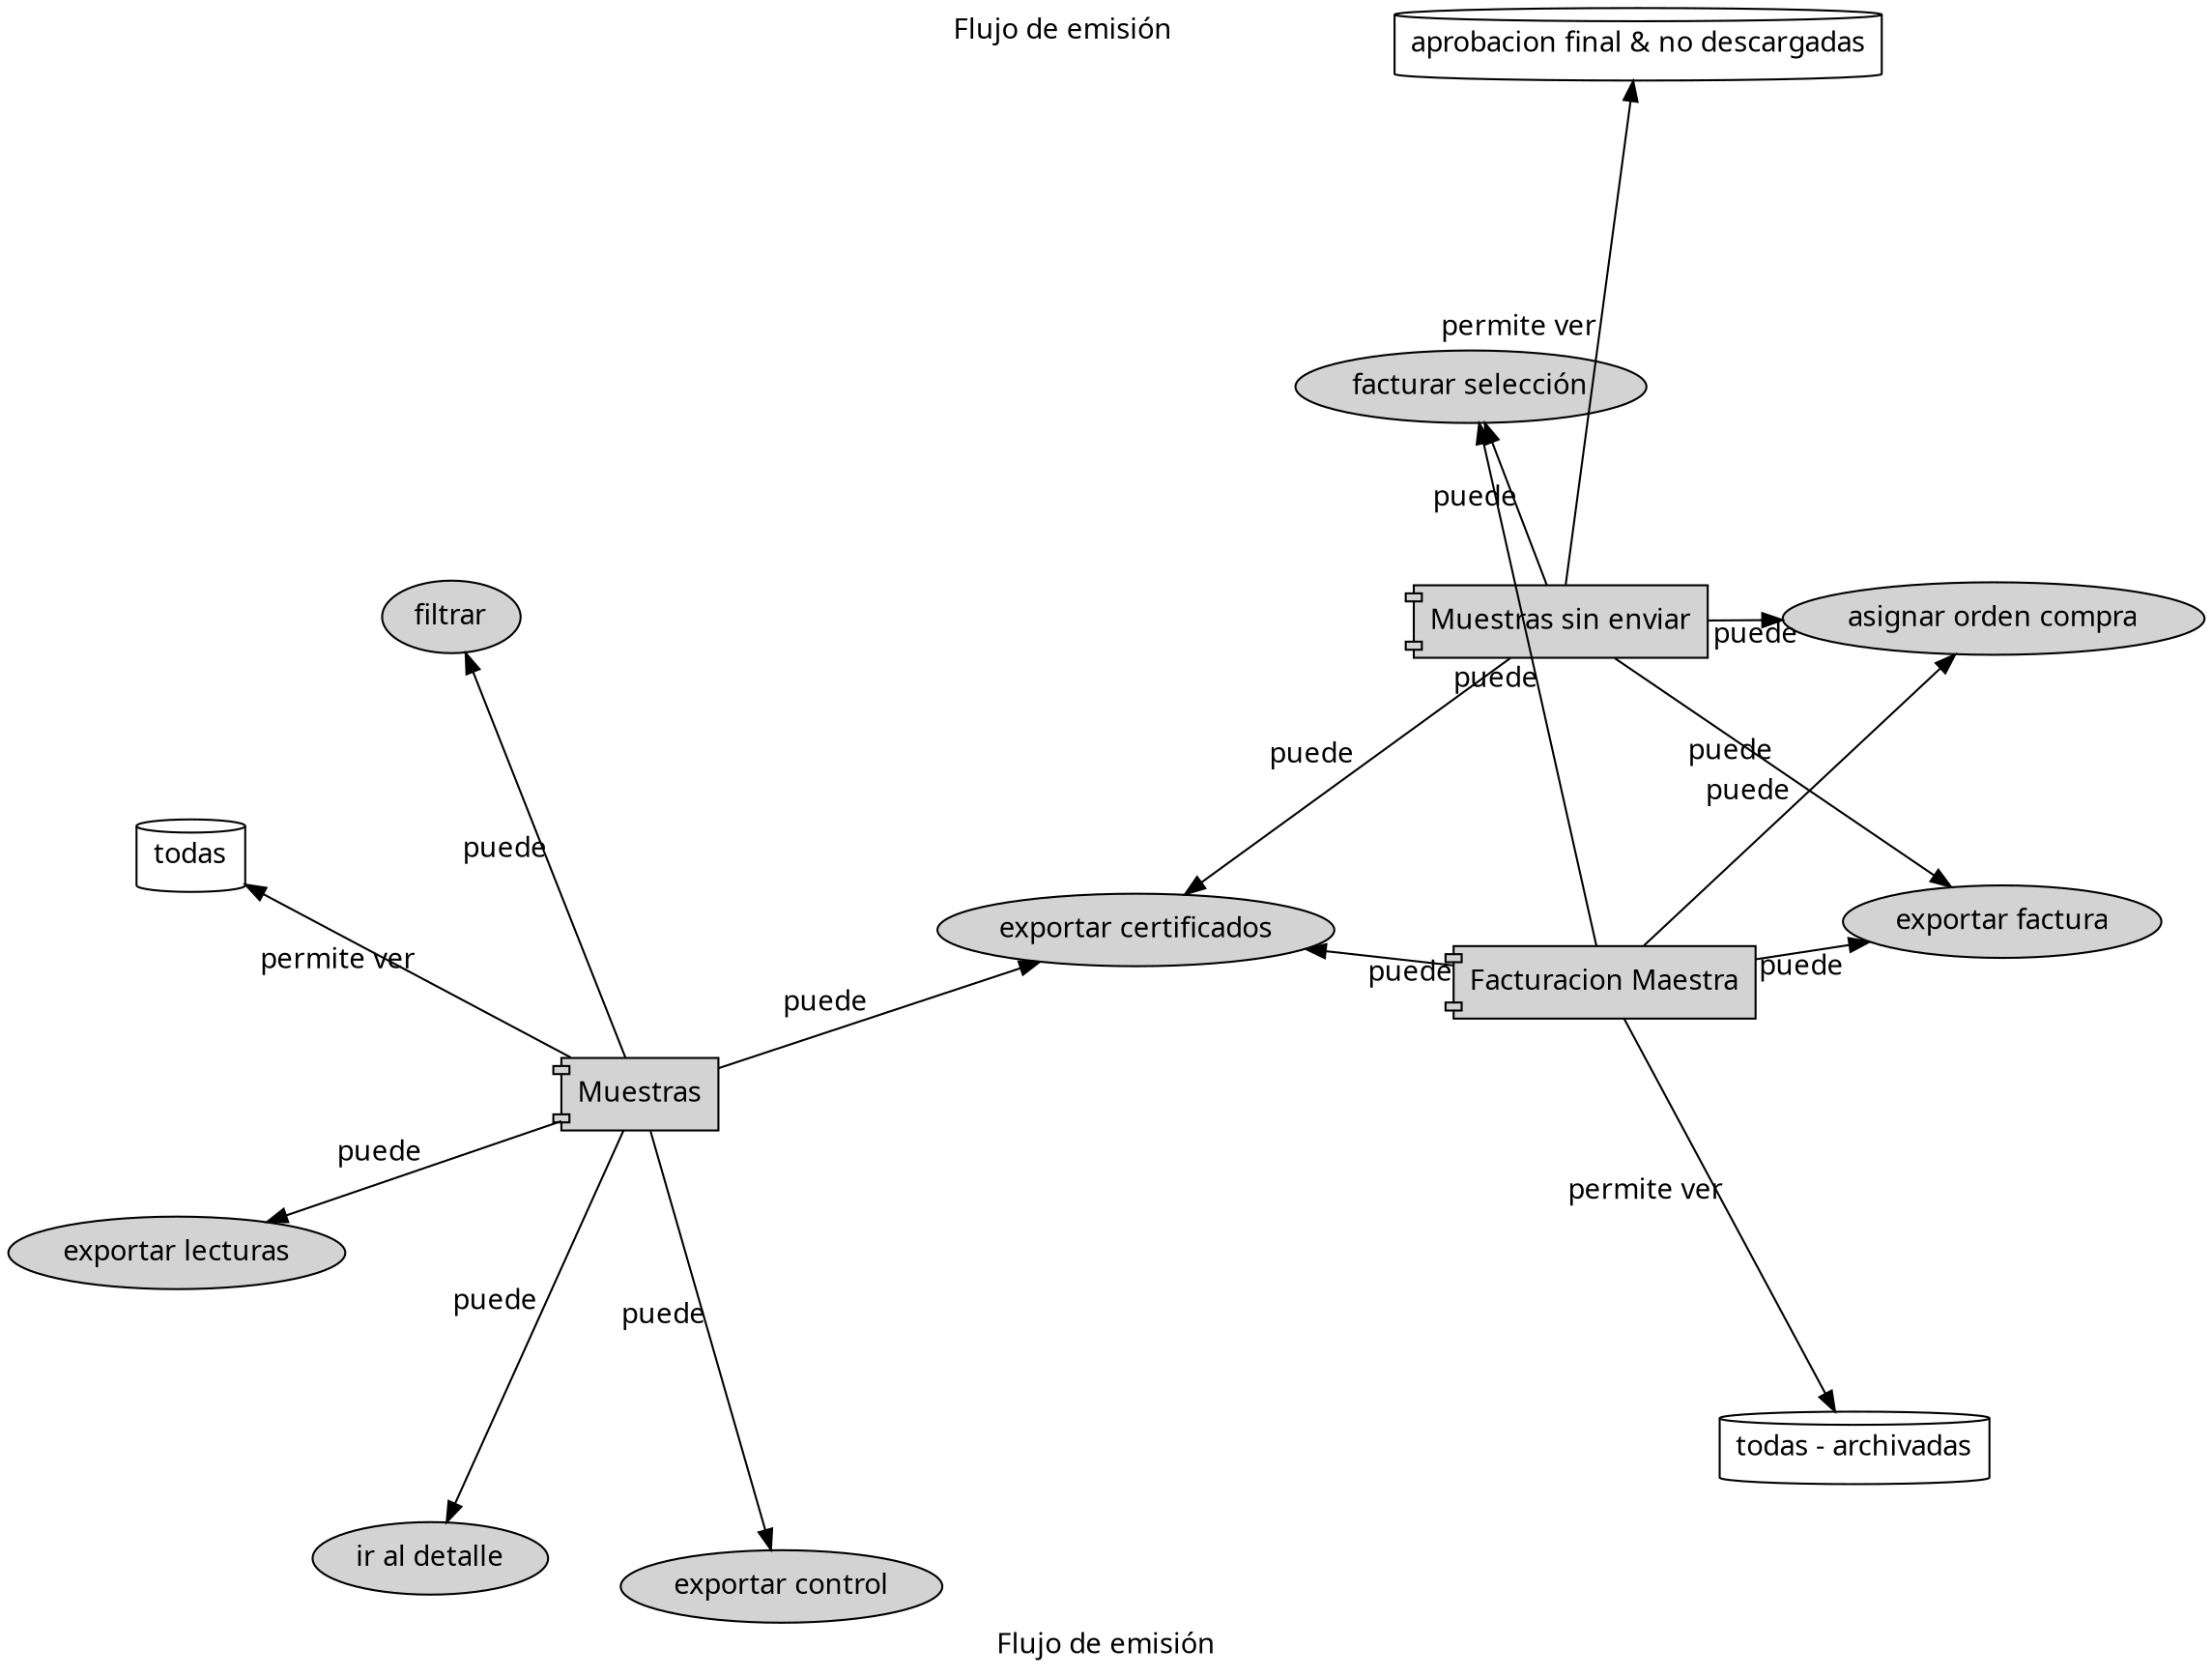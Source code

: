digraph G {
graph [fontname = "Handlee"];
node [fontname = "Handlee"];
edge [fontname = "Handlee", len=3, label="puede"];
layout=neato

bgcolor=white;
label="Flujo de emisión"

subgraph cluster_vistas {
style=filled;
color=invis;


node [style=filled, bgcolor=white, shape=component;]
maestra  [label="Muestras"]
sin_enviar [label="Muestras sin enviar"]
facturacion [label="Facturacion Maestra"]
}

subgraph cluster_acciones {
style=filled;
color=invis;

node [style=filled, bgcolor=white]
facturar_seleccion [label="facturar selección"]
orden_compra_seleccion [label="asignar orden compra"]
filtrar [label="filtrar"]
exportar_certificados [label="exportar certificados"]
exportar_control [label="exportar control"]
exportar_lecturas [label="exportar lecturas"]
exportar_factura [label="exportar factura"]
detalle_muestra [label="ir al detalle"]

}

subgraph cluster_db {
node [shape=cylinder]
color=invis;
todas
todas_sin_archivadas [label="todas - archivadas"]
db_sin_enviar [label="aprobacion final & no descargadas"]
}

maestra -> todas [label="permite ver"]
maestra -> exportar_control 
maestra -> exportar_lecturas
maestra -> exportar_certificados 
maestra -> filtrar 
maestra -> detalle_muestra

sin_enviar -> db_sin_enviar [label="permite ver"]
sin_enviar -> exportar_factura
sin_enviar -> facturar_seleccion
sin_enviar -> orden_compra_seleccion
sin_enviar -> exportar_certificados

facturacion -> todas_sin_archivadas [label="permite ver"]
facturacion -> exportar_factura
facturacion -> facturar_seleccion
facturacion -> orden_compra_seleccion
facturacion -> exportar_certificados


}
